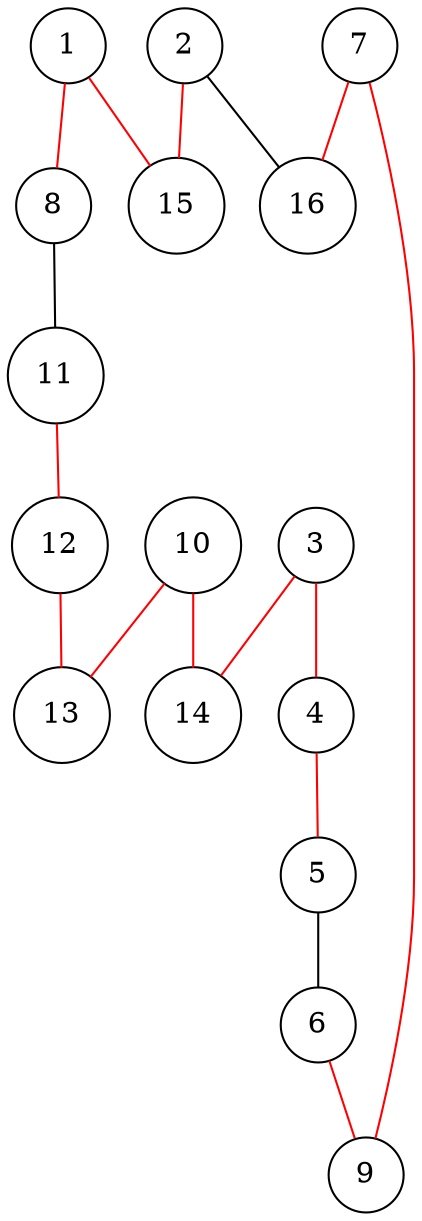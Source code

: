 graph ulysses16 {
	node [shape=circle fillcolor=white]
	1 [ pos = "18.549600,9.905409!"]
	2 [ pos = "19.194761,12.684938!"]
	3 [ pos = "19.674994,12.282319!"]
	4 [ pos = "17.589134,11.215135!"]
	5 [ pos = "16.240602,5.112782!"]
	6 [ pos = "18.219743,5.913170!"]
	7 [ pos = "18.636915,6.359447!"]
	8 [ pos = "18.200340,9.915110!"]
	9 [ pos = "20.000000,4.414261!"]
	10 [ pos = "19.970895,6.330342!"]
	11 [ pos = "17.501819,-2.527286!"]
	12 [ pos = "18.661169,7.339316!"]
	13 [ pos = "18.505942,7.446034!"]
	14 [ pos = "18.195489,7.358719!"]
	15 [ pos = "17.215620,6.946398!"]
	16 [ pos = "19.092894,9.488237!"]

	1 -- 8 [color = red]
	1 -- 15 [color = red]
	2 -- 15 [color = red]
	2 -- 16 [color = black]
	3 -- 4 [color = red]
	3 -- 14 [color = red]
	4 -- 5 [color = red]
	5 -- 6 [color = black]
	6 -- 9 [color = red]
	7 -- 9 [color = red]
	7 -- 16 [color = red]
	8 -- 11 [color = black]
	10 -- 13 [color = red]
	10 -- 14 [color = red]
	11 -- 12 [color = red]
	12 -- 13 [color = red]
}